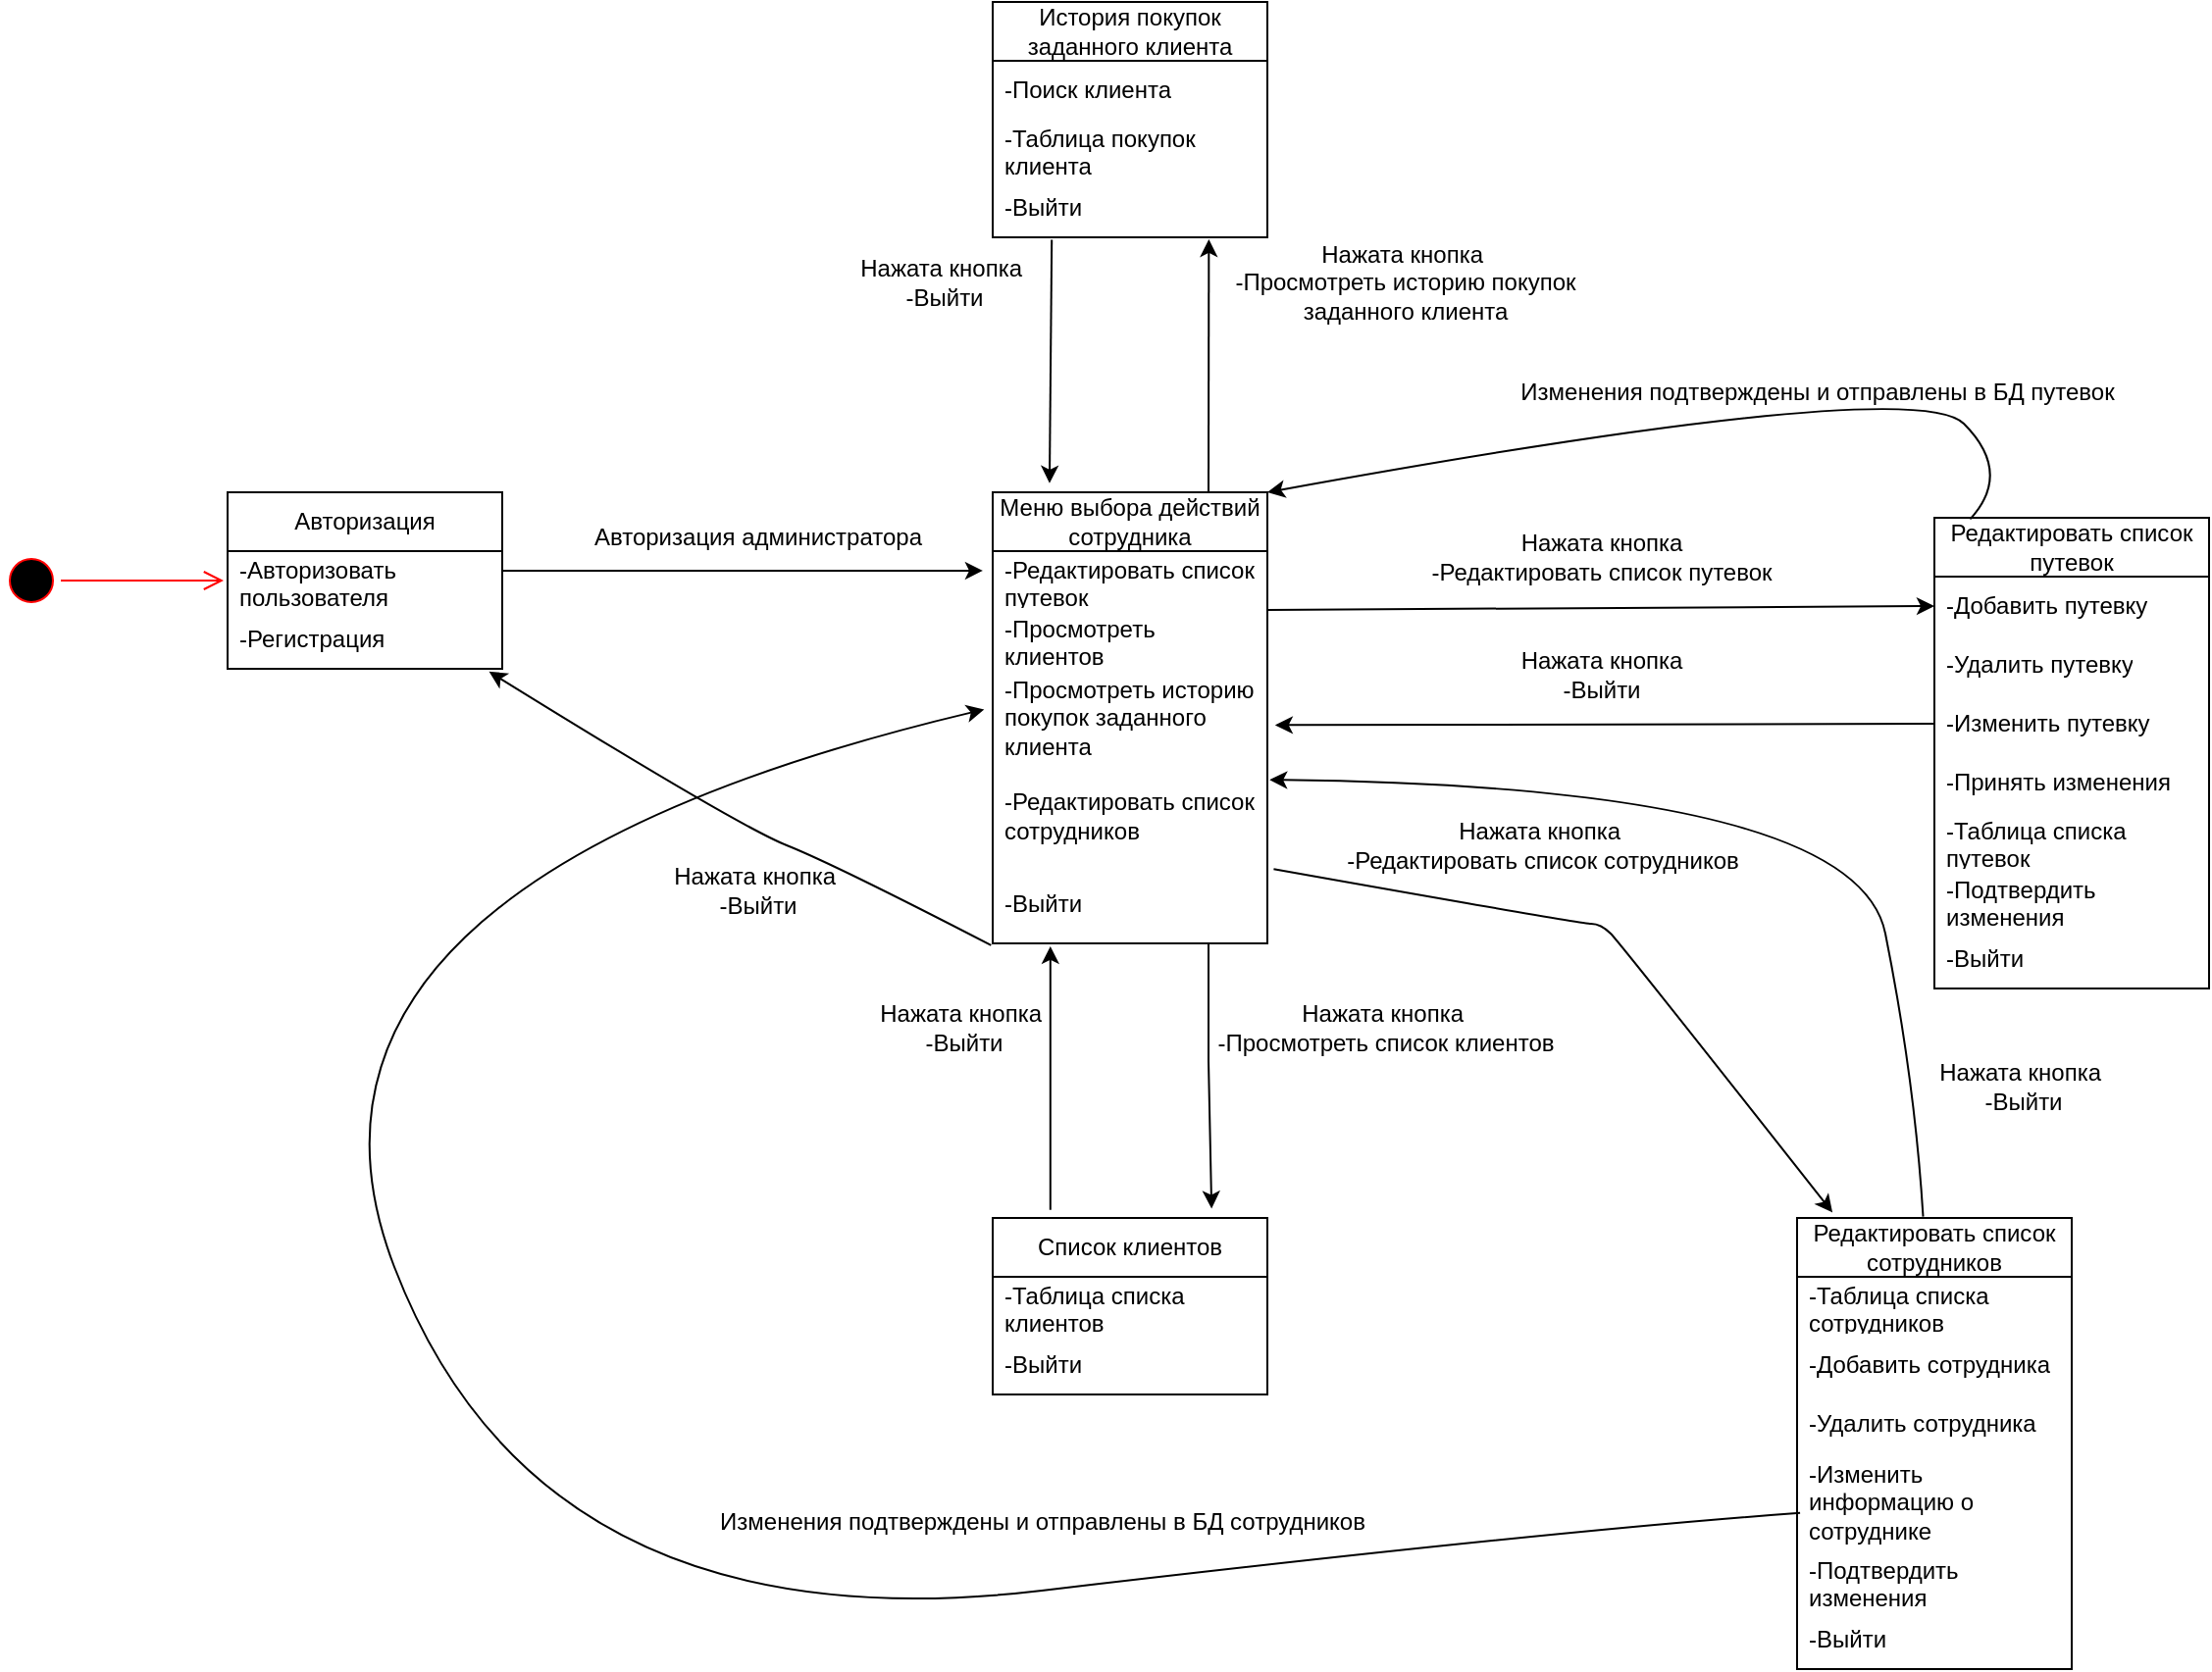 <mxfile version="22.1.7" type="github">
  <diagram name="Страница — 1" id="fyIkv1xnR3t7DIkPMojp">
    <mxGraphModel dx="2422" dy="968" grid="1" gridSize="10" guides="1" tooltips="1" connect="1" arrows="1" fold="1" page="1" pageScale="1" pageWidth="1169" pageHeight="827" math="0" shadow="0">
      <root>
        <mxCell id="0" />
        <mxCell id="1" parent="0" />
        <mxCell id="Q-TupP9y3MPQKgEqneRt-1" value="" style="ellipse;html=1;shape=startState;fillColor=#000000;strokeColor=#ff0000;" vertex="1" parent="1">
          <mxGeometry x="25" y="510" width="30" height="30" as="geometry" />
        </mxCell>
        <mxCell id="Q-TupP9y3MPQKgEqneRt-2" value="" style="edgeStyle=orthogonalEdgeStyle;html=1;verticalAlign=bottom;endArrow=open;endSize=8;strokeColor=#ff0000;rounded=0;entryX=-0.011;entryY=0.491;entryDx=0;entryDy=0;entryPerimeter=0;" edge="1" parent="1" source="Q-TupP9y3MPQKgEqneRt-1">
          <mxGeometry relative="1" as="geometry">
            <mxPoint x="138" y="525" as="targetPoint" />
          </mxGeometry>
        </mxCell>
        <mxCell id="Q-TupP9y3MPQKgEqneRt-3" value="Авторизация" style="swimlane;fontStyle=0;childLayout=stackLayout;horizontal=1;startSize=30;horizontalStack=0;resizeParent=1;resizeParentMax=0;resizeLast=0;collapsible=1;marginBottom=0;whiteSpace=wrap;html=1;" vertex="1" parent="1">
          <mxGeometry x="140" y="480" width="140" height="90" as="geometry" />
        </mxCell>
        <mxCell id="Q-TupP9y3MPQKgEqneRt-4" value="-Авторизовать пользователя" style="text;strokeColor=none;fillColor=none;align=left;verticalAlign=middle;spacingLeft=4;spacingRight=4;overflow=hidden;points=[[0,0.5],[1,0.5]];portConstraint=eastwest;rotatable=0;whiteSpace=wrap;html=1;" vertex="1" parent="Q-TupP9y3MPQKgEqneRt-3">
          <mxGeometry y="30" width="140" height="30" as="geometry" />
        </mxCell>
        <mxCell id="Q-TupP9y3MPQKgEqneRt-5" value="-Регистрация" style="text;strokeColor=none;fillColor=none;align=left;verticalAlign=middle;spacingLeft=4;spacingRight=4;overflow=hidden;points=[[0,0.5],[1,0.5]];portConstraint=eastwest;rotatable=0;whiteSpace=wrap;html=1;" vertex="1" parent="Q-TupP9y3MPQKgEqneRt-3">
          <mxGeometry y="60" width="140" height="30" as="geometry" />
        </mxCell>
        <mxCell id="Q-TupP9y3MPQKgEqneRt-6" value="Меню выбора действий сотрудника" style="swimlane;fontStyle=0;childLayout=stackLayout;horizontal=1;startSize=30;horizontalStack=0;resizeParent=1;resizeParentMax=0;resizeLast=0;collapsible=1;marginBottom=0;whiteSpace=wrap;html=1;" vertex="1" parent="1">
          <mxGeometry x="530" y="480" width="140" height="230" as="geometry" />
        </mxCell>
        <mxCell id="Q-TupP9y3MPQKgEqneRt-7" value="-Редактировать список путевок" style="text;strokeColor=none;fillColor=none;align=left;verticalAlign=middle;spacingLeft=4;spacingRight=4;overflow=hidden;points=[[0,0.5],[1,0.5]];portConstraint=eastwest;rotatable=0;whiteSpace=wrap;html=1;" vertex="1" parent="Q-TupP9y3MPQKgEqneRt-6">
          <mxGeometry y="30" width="140" height="30" as="geometry" />
        </mxCell>
        <mxCell id="Q-TupP9y3MPQKgEqneRt-8" value="-Просмотреть клиентов" style="text;strokeColor=none;fillColor=none;align=left;verticalAlign=middle;spacingLeft=4;spacingRight=4;overflow=hidden;points=[[0,0.5],[1,0.5]];portConstraint=eastwest;rotatable=0;whiteSpace=wrap;html=1;" vertex="1" parent="Q-TupP9y3MPQKgEqneRt-6">
          <mxGeometry y="60" width="140" height="30" as="geometry" />
        </mxCell>
        <mxCell id="Q-TupP9y3MPQKgEqneRt-9" value="-Просмотреть историю покупок заданного клиента" style="text;strokeColor=none;fillColor=none;align=left;verticalAlign=middle;spacingLeft=4;spacingRight=4;overflow=hidden;points=[[0,0.5],[1,0.5]];portConstraint=eastwest;rotatable=0;whiteSpace=wrap;html=1;" vertex="1" parent="Q-TupP9y3MPQKgEqneRt-6">
          <mxGeometry y="90" width="140" height="50" as="geometry" />
        </mxCell>
        <mxCell id="Q-TupP9y3MPQKgEqneRt-43" value="-Редактировать список сотрудников" style="text;strokeColor=none;fillColor=none;align=left;verticalAlign=middle;spacingLeft=4;spacingRight=4;overflow=hidden;points=[[0,0.5],[1,0.5]];portConstraint=eastwest;rotatable=0;whiteSpace=wrap;html=1;" vertex="1" parent="Q-TupP9y3MPQKgEqneRt-6">
          <mxGeometry y="140" width="140" height="50" as="geometry" />
        </mxCell>
        <mxCell id="Q-TupP9y3MPQKgEqneRt-10" value="-Выйти" style="text;strokeColor=none;fillColor=none;align=left;verticalAlign=middle;spacingLeft=4;spacingRight=4;overflow=hidden;points=[[0,0.5],[1,0.5]];portConstraint=eastwest;rotatable=0;whiteSpace=wrap;html=1;" vertex="1" parent="Q-TupP9y3MPQKgEqneRt-6">
          <mxGeometry y="190" width="140" height="40" as="geometry" />
        </mxCell>
        <mxCell id="Q-TupP9y3MPQKgEqneRt-11" value="" style="endArrow=classic;html=1;rounded=0;entryX=-0.036;entryY=0.333;entryDx=0;entryDy=0;entryPerimeter=0;exitX=1;exitY=0.333;exitDx=0;exitDy=0;exitPerimeter=0;" edge="1" parent="1" source="Q-TupP9y3MPQKgEqneRt-4" target="Q-TupP9y3MPQKgEqneRt-7">
          <mxGeometry width="50" height="50" relative="1" as="geometry">
            <mxPoint x="310" y="540" as="sourcePoint" />
            <mxPoint x="360" y="490" as="targetPoint" />
          </mxGeometry>
        </mxCell>
        <mxCell id="Q-TupP9y3MPQKgEqneRt-12" value="Авторизация администратора" style="text;html=1;align=center;verticalAlign=middle;resizable=0;points=[];autosize=1;strokeColor=none;fillColor=none;" vertex="1" parent="1">
          <mxGeometry x="315" y="488" width="190" height="30" as="geometry" />
        </mxCell>
        <mxCell id="Q-TupP9y3MPQKgEqneRt-13" value="" style="curved=1;endArrow=classic;html=1;rounded=0;exitX=-0.006;exitY=1.024;exitDx=0;exitDy=0;exitPerimeter=0;entryX=0.952;entryY=1.047;entryDx=0;entryDy=0;entryPerimeter=0;" edge="1" parent="1" source="Q-TupP9y3MPQKgEqneRt-10" target="Q-TupP9y3MPQKgEqneRt-5">
          <mxGeometry width="50" height="50" relative="1" as="geometry">
            <mxPoint x="400" y="650" as="sourcePoint" />
            <mxPoint x="450" y="600" as="targetPoint" />
            <Array as="points">
              <mxPoint x="450" y="670" />
              <mxPoint x="400" y="650" />
            </Array>
          </mxGeometry>
        </mxCell>
        <mxCell id="Q-TupP9y3MPQKgEqneRt-14" value="Нажата кнопка&amp;nbsp;&lt;br&gt;-Выйти" style="text;html=1;align=center;verticalAlign=middle;resizable=0;points=[];autosize=1;strokeColor=none;fillColor=none;" vertex="1" parent="1">
          <mxGeometry x="355" y="663" width="110" height="40" as="geometry" />
        </mxCell>
        <mxCell id="Q-TupP9y3MPQKgEqneRt-15" value="" style="endArrow=classic;html=1;rounded=0;entryX=0;entryY=0.5;entryDx=0;entryDy=0;" edge="1" parent="1" target="Q-TupP9y3MPQKgEqneRt-17">
          <mxGeometry width="50" height="50" relative="1" as="geometry">
            <mxPoint x="670" y="540" as="sourcePoint" />
            <mxPoint x="870" y="540" as="targetPoint" />
          </mxGeometry>
        </mxCell>
        <mxCell id="Q-TupP9y3MPQKgEqneRt-16" value="Редактировать список путевок" style="swimlane;fontStyle=0;childLayout=stackLayout;horizontal=1;startSize=30;horizontalStack=0;resizeParent=1;resizeParentMax=0;resizeLast=0;collapsible=1;marginBottom=0;whiteSpace=wrap;html=1;" vertex="1" parent="1">
          <mxGeometry x="1010" y="493" width="140" height="240" as="geometry" />
        </mxCell>
        <mxCell id="Q-TupP9y3MPQKgEqneRt-17" value="-Добавить путевку" style="text;strokeColor=none;fillColor=none;align=left;verticalAlign=middle;spacingLeft=4;spacingRight=4;overflow=hidden;points=[[0,0.5],[1,0.5]];portConstraint=eastwest;rotatable=0;whiteSpace=wrap;html=1;" vertex="1" parent="Q-TupP9y3MPQKgEqneRt-16">
          <mxGeometry y="30" width="140" height="30" as="geometry" />
        </mxCell>
        <mxCell id="Q-TupP9y3MPQKgEqneRt-18" value="-Удалить путевку" style="text;strokeColor=none;fillColor=none;align=left;verticalAlign=middle;spacingLeft=4;spacingRight=4;overflow=hidden;points=[[0,0.5],[1,0.5]];portConstraint=eastwest;rotatable=0;whiteSpace=wrap;html=1;" vertex="1" parent="Q-TupP9y3MPQKgEqneRt-16">
          <mxGeometry y="60" width="140" height="30" as="geometry" />
        </mxCell>
        <mxCell id="Q-TupP9y3MPQKgEqneRt-19" value="-Изменить путевку" style="text;strokeColor=none;fillColor=none;align=left;verticalAlign=middle;spacingLeft=4;spacingRight=4;overflow=hidden;points=[[0,0.5],[1,0.5]];portConstraint=eastwest;rotatable=0;whiteSpace=wrap;html=1;" vertex="1" parent="Q-TupP9y3MPQKgEqneRt-16">
          <mxGeometry y="90" width="140" height="30" as="geometry" />
        </mxCell>
        <mxCell id="Q-TupP9y3MPQKgEqneRt-20" value="-Принять изменения" style="text;strokeColor=none;fillColor=none;align=left;verticalAlign=middle;spacingLeft=4;spacingRight=4;overflow=hidden;points=[[0,0.5],[1,0.5]];portConstraint=eastwest;rotatable=0;whiteSpace=wrap;html=1;" vertex="1" parent="Q-TupP9y3MPQKgEqneRt-16">
          <mxGeometry y="120" width="140" height="30" as="geometry" />
        </mxCell>
        <mxCell id="Q-TupP9y3MPQKgEqneRt-49" value="-Таблица списка путевок" style="text;strokeColor=none;fillColor=none;align=left;verticalAlign=middle;spacingLeft=4;spacingRight=4;overflow=hidden;points=[[0,0.5],[1,0.5]];portConstraint=eastwest;rotatable=0;whiteSpace=wrap;html=1;" vertex="1" parent="Q-TupP9y3MPQKgEqneRt-16">
          <mxGeometry y="150" width="140" height="30" as="geometry" />
        </mxCell>
        <mxCell id="Q-TupP9y3MPQKgEqneRt-21" value="-Подтвердить изменения" style="text;strokeColor=none;fillColor=none;align=left;verticalAlign=middle;spacingLeft=4;spacingRight=4;overflow=hidden;points=[[0,0.5],[1,0.5]];portConstraint=eastwest;rotatable=0;whiteSpace=wrap;html=1;" vertex="1" parent="Q-TupP9y3MPQKgEqneRt-16">
          <mxGeometry y="180" width="140" height="30" as="geometry" />
        </mxCell>
        <mxCell id="Q-TupP9y3MPQKgEqneRt-22" value="-Выйти" style="text;strokeColor=none;fillColor=none;align=left;verticalAlign=middle;spacingLeft=4;spacingRight=4;overflow=hidden;points=[[0,0.5],[1,0.5]];portConstraint=eastwest;rotatable=0;whiteSpace=wrap;html=1;" vertex="1" parent="Q-TupP9y3MPQKgEqneRt-16">
          <mxGeometry y="210" width="140" height="30" as="geometry" />
        </mxCell>
        <mxCell id="Q-TupP9y3MPQKgEqneRt-23" value="Нажата кнопка&lt;br&gt;-Редактировать список путевок" style="text;html=1;align=center;verticalAlign=middle;resizable=0;points=[];autosize=1;strokeColor=none;fillColor=none;" vertex="1" parent="1">
          <mxGeometry x="740" y="493" width="200" height="40" as="geometry" />
        </mxCell>
        <mxCell id="Q-TupP9y3MPQKgEqneRt-24" value="" style="endArrow=classic;html=1;rounded=0;entryX=1.028;entryY=0.574;entryDx=0;entryDy=0;entryPerimeter=0;exitX=0;exitY=0.5;exitDx=0;exitDy=0;" edge="1" parent="1" source="Q-TupP9y3MPQKgEqneRt-19" target="Q-TupP9y3MPQKgEqneRt-9">
          <mxGeometry width="50" height="50" relative="1" as="geometry">
            <mxPoint x="950" y="650" as="sourcePoint" />
            <mxPoint x="1000" y="600" as="targetPoint" />
          </mxGeometry>
        </mxCell>
        <mxCell id="Q-TupP9y3MPQKgEqneRt-25" value="Нажата кнопка&lt;br&gt;-Выйти" style="text;html=1;align=center;verticalAlign=middle;resizable=0;points=[];autosize=1;strokeColor=none;fillColor=none;" vertex="1" parent="1">
          <mxGeometry x="785" y="553" width="110" height="40" as="geometry" />
        </mxCell>
        <mxCell id="Q-TupP9y3MPQKgEqneRt-26" value="" style="curved=1;endArrow=classic;html=1;rounded=0;entryX=1;entryY=0;entryDx=0;entryDy=0;exitX=0.13;exitY=0.003;exitDx=0;exitDy=0;exitPerimeter=0;" edge="1" parent="1" source="Q-TupP9y3MPQKgEqneRt-16" target="Q-TupP9y3MPQKgEqneRt-6">
          <mxGeometry width="50" height="50" relative="1" as="geometry">
            <mxPoint x="1010" y="490" as="sourcePoint" />
            <mxPoint x="1050" y="420" as="targetPoint" />
            <Array as="points">
              <mxPoint x="1050" y="470" />
              <mxPoint x="1000" y="420" />
            </Array>
          </mxGeometry>
        </mxCell>
        <mxCell id="Q-TupP9y3MPQKgEqneRt-27" value="Изменения подтверждены и отправлены в БД путевок" style="text;html=1;align=center;verticalAlign=middle;resizable=0;points=[];autosize=1;strokeColor=none;fillColor=none;" vertex="1" parent="1">
          <mxGeometry x="785" y="414" width="330" height="30" as="geometry" />
        </mxCell>
        <mxCell id="Q-TupP9y3MPQKgEqneRt-28" value="" style="endArrow=classic;html=1;rounded=0;entryX=0.797;entryY=-0.053;entryDx=0;entryDy=0;entryPerimeter=0;" edge="1" parent="1" target="Q-TupP9y3MPQKgEqneRt-29">
          <mxGeometry width="50" height="50" relative="1" as="geometry">
            <mxPoint x="640" y="710" as="sourcePoint" />
            <mxPoint x="640" y="820" as="targetPoint" />
            <Array as="points">
              <mxPoint x="640" y="770" />
            </Array>
          </mxGeometry>
        </mxCell>
        <mxCell id="Q-TupP9y3MPQKgEqneRt-29" value="Список клиентов" style="swimlane;fontStyle=0;childLayout=stackLayout;horizontal=1;startSize=30;horizontalStack=0;resizeParent=1;resizeParentMax=0;resizeLast=0;collapsible=1;marginBottom=0;whiteSpace=wrap;html=1;" vertex="1" parent="1">
          <mxGeometry x="530" y="850" width="140" height="90" as="geometry" />
        </mxCell>
        <mxCell id="Q-TupP9y3MPQKgEqneRt-30" value="-Таблица списка клиентов" style="text;strokeColor=none;fillColor=none;align=left;verticalAlign=middle;spacingLeft=4;spacingRight=4;overflow=hidden;points=[[0,0.5],[1,0.5]];portConstraint=eastwest;rotatable=0;whiteSpace=wrap;html=1;" vertex="1" parent="Q-TupP9y3MPQKgEqneRt-29">
          <mxGeometry y="30" width="140" height="30" as="geometry" />
        </mxCell>
        <mxCell id="Q-TupP9y3MPQKgEqneRt-31" value="-Выйти" style="text;strokeColor=none;fillColor=none;align=left;verticalAlign=middle;spacingLeft=4;spacingRight=4;overflow=hidden;points=[[0,0.5],[1,0.5]];portConstraint=eastwest;rotatable=0;whiteSpace=wrap;html=1;" vertex="1" parent="Q-TupP9y3MPQKgEqneRt-29">
          <mxGeometry y="60" width="140" height="30" as="geometry" />
        </mxCell>
        <mxCell id="Q-TupP9y3MPQKgEqneRt-32" value="" style="endArrow=classic;html=1;rounded=0;entryX=0.21;entryY=1.036;entryDx=0;entryDy=0;entryPerimeter=0;exitX=0.21;exitY=-0.046;exitDx=0;exitDy=0;exitPerimeter=0;" edge="1" parent="1" target="Q-TupP9y3MPQKgEqneRt-10" source="Q-TupP9y3MPQKgEqneRt-29">
          <mxGeometry width="50" height="50" relative="1" as="geometry">
            <mxPoint x="560" y="770" as="sourcePoint" />
            <mxPoint x="610" y="720" as="targetPoint" />
          </mxGeometry>
        </mxCell>
        <mxCell id="Q-TupP9y3MPQKgEqneRt-33" value="Нажата кнопка&amp;nbsp;&lt;br&gt;-Просмотреть список клиентов" style="text;html=1;align=center;verticalAlign=middle;resizable=0;points=[];autosize=1;strokeColor=none;fillColor=none;" vertex="1" parent="1">
          <mxGeometry x="630" y="733" width="200" height="40" as="geometry" />
        </mxCell>
        <mxCell id="Q-TupP9y3MPQKgEqneRt-34" value="Нажата кнопка&amp;nbsp;&lt;br&gt;-Выйти" style="text;html=1;align=center;verticalAlign=middle;resizable=0;points=[];autosize=1;strokeColor=none;fillColor=none;" vertex="1" parent="1">
          <mxGeometry x="460" y="733" width="110" height="40" as="geometry" />
        </mxCell>
        <mxCell id="Q-TupP9y3MPQKgEqneRt-35" value="История покупок заданного клиента" style="swimlane;fontStyle=0;childLayout=stackLayout;horizontal=1;startSize=30;horizontalStack=0;resizeParent=1;resizeParentMax=0;resizeLast=0;collapsible=1;marginBottom=0;whiteSpace=wrap;html=1;" vertex="1" parent="1">
          <mxGeometry x="530" y="230" width="140" height="120" as="geometry" />
        </mxCell>
        <mxCell id="Q-TupP9y3MPQKgEqneRt-36" value="-Поиск клиента" style="text;strokeColor=none;fillColor=none;align=left;verticalAlign=middle;spacingLeft=4;spacingRight=4;overflow=hidden;points=[[0,0.5],[1,0.5]];portConstraint=eastwest;rotatable=0;whiteSpace=wrap;html=1;" vertex="1" parent="Q-TupP9y3MPQKgEqneRt-35">
          <mxGeometry y="30" width="140" height="30" as="geometry" />
        </mxCell>
        <mxCell id="Q-TupP9y3MPQKgEqneRt-37" value="-Таблица покупок клиента" style="text;strokeColor=none;fillColor=none;align=left;verticalAlign=middle;spacingLeft=4;spacingRight=4;overflow=hidden;points=[[0,0.5],[1,0.5]];portConstraint=eastwest;rotatable=0;whiteSpace=wrap;html=1;" vertex="1" parent="Q-TupP9y3MPQKgEqneRt-35">
          <mxGeometry y="60" width="140" height="30" as="geometry" />
        </mxCell>
        <mxCell id="Q-TupP9y3MPQKgEqneRt-38" value="-Выйти" style="text;strokeColor=none;fillColor=none;align=left;verticalAlign=middle;spacingLeft=4;spacingRight=4;overflow=hidden;points=[[0,0.5],[1,0.5]];portConstraint=eastwest;rotatable=0;whiteSpace=wrap;html=1;" vertex="1" parent="Q-TupP9y3MPQKgEqneRt-35">
          <mxGeometry y="90" width="140" height="30" as="geometry" />
        </mxCell>
        <mxCell id="Q-TupP9y3MPQKgEqneRt-39" value="" style="endArrow=classic;html=1;rounded=0;entryX=0.787;entryY=1.033;entryDx=0;entryDy=0;entryPerimeter=0;" edge="1" parent="1" target="Q-TupP9y3MPQKgEqneRt-38">
          <mxGeometry width="50" height="50" relative="1" as="geometry">
            <mxPoint x="640" y="480" as="sourcePoint" />
            <mxPoint x="690" y="430" as="targetPoint" />
          </mxGeometry>
        </mxCell>
        <mxCell id="Q-TupP9y3MPQKgEqneRt-40" value="Нажата кнопка&amp;nbsp;&lt;br&gt;-Просмотреть историю покупок &lt;br&gt;заданного клиента" style="text;html=1;align=center;verticalAlign=middle;resizable=0;points=[];autosize=1;strokeColor=none;fillColor=none;" vertex="1" parent="1">
          <mxGeometry x="640" y="343" width="200" height="60" as="geometry" />
        </mxCell>
        <mxCell id="Q-TupP9y3MPQKgEqneRt-41" value="" style="endArrow=classic;html=1;rounded=0;exitX=0.215;exitY=1.043;exitDx=0;exitDy=0;exitPerimeter=0;entryX=0.207;entryY=-0.02;entryDx=0;entryDy=0;entryPerimeter=0;" edge="1" parent="1" source="Q-TupP9y3MPQKgEqneRt-38" target="Q-TupP9y3MPQKgEqneRt-6">
          <mxGeometry width="50" height="50" relative="1" as="geometry">
            <mxPoint x="560" y="430" as="sourcePoint" />
            <mxPoint x="610" y="380" as="targetPoint" />
          </mxGeometry>
        </mxCell>
        <mxCell id="Q-TupP9y3MPQKgEqneRt-42" value="Нажата кнопка&amp;nbsp;&lt;br&gt;-Выйти" style="text;html=1;align=center;verticalAlign=middle;resizable=0;points=[];autosize=1;strokeColor=none;fillColor=none;" vertex="1" parent="1">
          <mxGeometry x="450" y="353" width="110" height="40" as="geometry" />
        </mxCell>
        <mxCell id="Q-TupP9y3MPQKgEqneRt-44" value="Редактировать список сотрудников" style="swimlane;fontStyle=0;childLayout=stackLayout;horizontal=1;startSize=30;horizontalStack=0;resizeParent=1;resizeParentMax=0;resizeLast=0;collapsible=1;marginBottom=0;whiteSpace=wrap;html=1;" vertex="1" parent="1">
          <mxGeometry x="940" y="850" width="140" height="230" as="geometry" />
        </mxCell>
        <mxCell id="Q-TupP9y3MPQKgEqneRt-45" value="-Таблица списка сотрудников" style="text;strokeColor=none;fillColor=none;align=left;verticalAlign=middle;spacingLeft=4;spacingRight=4;overflow=hidden;points=[[0,0.5],[1,0.5]];portConstraint=eastwest;rotatable=0;whiteSpace=wrap;html=1;" vertex="1" parent="Q-TupP9y3MPQKgEqneRt-44">
          <mxGeometry y="30" width="140" height="30" as="geometry" />
        </mxCell>
        <mxCell id="Q-TupP9y3MPQKgEqneRt-50" value="-Добавить сотрудника" style="text;strokeColor=none;fillColor=none;align=left;verticalAlign=middle;spacingLeft=4;spacingRight=4;overflow=hidden;points=[[0,0.5],[1,0.5]];portConstraint=eastwest;rotatable=0;whiteSpace=wrap;html=1;" vertex="1" parent="Q-TupP9y3MPQKgEqneRt-44">
          <mxGeometry y="60" width="140" height="30" as="geometry" />
        </mxCell>
        <mxCell id="Q-TupP9y3MPQKgEqneRt-51" value="-Удалить сотрудника" style="text;strokeColor=none;fillColor=none;align=left;verticalAlign=middle;spacingLeft=4;spacingRight=4;overflow=hidden;points=[[0,0.5],[1,0.5]];portConstraint=eastwest;rotatable=0;whiteSpace=wrap;html=1;" vertex="1" parent="Q-TupP9y3MPQKgEqneRt-44">
          <mxGeometry y="90" width="140" height="30" as="geometry" />
        </mxCell>
        <mxCell id="Q-TupP9y3MPQKgEqneRt-52" value="-Изменить информацию о сотруднике" style="text;strokeColor=none;fillColor=none;align=left;verticalAlign=middle;spacingLeft=4;spacingRight=4;overflow=hidden;points=[[0,0.5],[1,0.5]];portConstraint=eastwest;rotatable=0;whiteSpace=wrap;html=1;" vertex="1" parent="Q-TupP9y3MPQKgEqneRt-44">
          <mxGeometry y="120" width="140" height="50" as="geometry" />
        </mxCell>
        <mxCell id="Q-TupP9y3MPQKgEqneRt-53" value="-Подтвердить изменения" style="text;strokeColor=none;fillColor=none;align=left;verticalAlign=middle;spacingLeft=4;spacingRight=4;overflow=hidden;points=[[0,0.5],[1,0.5]];portConstraint=eastwest;rotatable=0;whiteSpace=wrap;html=1;" vertex="1" parent="Q-TupP9y3MPQKgEqneRt-44">
          <mxGeometry y="170" width="140" height="30" as="geometry" />
        </mxCell>
        <mxCell id="Q-TupP9y3MPQKgEqneRt-46" value="-Выйти" style="text;strokeColor=none;fillColor=none;align=left;verticalAlign=middle;spacingLeft=4;spacingRight=4;overflow=hidden;points=[[0,0.5],[1,0.5]];portConstraint=eastwest;rotatable=0;whiteSpace=wrap;html=1;" vertex="1" parent="Q-TupP9y3MPQKgEqneRt-44">
          <mxGeometry y="200" width="140" height="30" as="geometry" />
        </mxCell>
        <mxCell id="Q-TupP9y3MPQKgEqneRt-47" value="" style="curved=1;endArrow=classic;html=1;rounded=0;exitX=1.023;exitY=0.053;exitDx=0;exitDy=0;exitPerimeter=0;entryX=0.129;entryY=-0.012;entryDx=0;entryDy=0;entryPerimeter=0;" edge="1" parent="1" source="Q-TupP9y3MPQKgEqneRt-10" target="Q-TupP9y3MPQKgEqneRt-44">
          <mxGeometry width="50" height="50" relative="1" as="geometry">
            <mxPoint x="850" y="730" as="sourcePoint" />
            <mxPoint x="940" y="700" as="targetPoint" />
            <Array as="points">
              <mxPoint x="830" y="700" />
              <mxPoint x="840" y="700" />
              <mxPoint x="850" y="710" />
            </Array>
          </mxGeometry>
        </mxCell>
        <mxCell id="Q-TupP9y3MPQKgEqneRt-48" value="Нажата кнопка&amp;nbsp;&lt;br&gt;-Редактировать список сотрудников" style="text;html=1;align=center;verticalAlign=middle;resizable=0;points=[];autosize=1;strokeColor=none;fillColor=none;" vertex="1" parent="1">
          <mxGeometry x="700" y="640" width="220" height="40" as="geometry" />
        </mxCell>
        <mxCell id="Q-TupP9y3MPQKgEqneRt-54" value="" style="curved=1;endArrow=classic;html=1;rounded=0;exitX=0.459;exitY=-0.003;exitDx=0;exitDy=0;exitPerimeter=0;entryX=1.008;entryY=0.132;entryDx=0;entryDy=0;entryPerimeter=0;" edge="1" parent="1" source="Q-TupP9y3MPQKgEqneRt-44" target="Q-TupP9y3MPQKgEqneRt-43">
          <mxGeometry width="50" height="50" relative="1" as="geometry">
            <mxPoint x="950" y="780" as="sourcePoint" />
            <mxPoint x="900" y="620" as="targetPoint" />
            <Array as="points">
              <mxPoint x="1000" y="780" />
              <mxPoint x="970" y="630" />
            </Array>
          </mxGeometry>
        </mxCell>
        <mxCell id="Q-TupP9y3MPQKgEqneRt-55" value="Нажата кнопка&amp;nbsp;&lt;br&gt;-Выйти" style="text;html=1;align=center;verticalAlign=middle;resizable=0;points=[];autosize=1;strokeColor=none;fillColor=none;" vertex="1" parent="1">
          <mxGeometry x="1000" y="763" width="110" height="40" as="geometry" />
        </mxCell>
        <mxCell id="Q-TupP9y3MPQKgEqneRt-56" value="" style="curved=1;endArrow=classic;html=1;rounded=0;exitX=0.011;exitY=0.608;exitDx=0;exitDy=0;exitPerimeter=0;entryX=-0.031;entryY=0.414;entryDx=0;entryDy=0;entryPerimeter=0;" edge="1" parent="1" source="Q-TupP9y3MPQKgEqneRt-52" target="Q-TupP9y3MPQKgEqneRt-9">
          <mxGeometry width="50" height="50" relative="1" as="geometry">
            <mxPoint x="760" y="1010" as="sourcePoint" />
            <mxPoint x="330" y="580" as="targetPoint" />
            <Array as="points">
              <mxPoint x="810" y="1010" />
              <mxPoint x="300" y="1070" />
              <mxPoint x="150" y="680" />
            </Array>
          </mxGeometry>
        </mxCell>
        <mxCell id="Q-TupP9y3MPQKgEqneRt-57" value="Изменения подтверждены и отправлены в БД сотрудников" style="text;html=1;align=center;verticalAlign=middle;resizable=0;points=[];autosize=1;strokeColor=none;fillColor=none;" vertex="1" parent="1">
          <mxGeometry x="380" y="990" width="350" height="30" as="geometry" />
        </mxCell>
      </root>
    </mxGraphModel>
  </diagram>
</mxfile>
